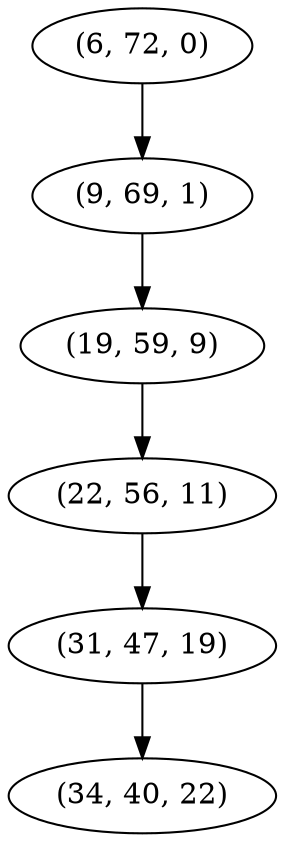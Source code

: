 digraph tree {
    "(6, 72, 0)";
    "(9, 69, 1)";
    "(19, 59, 9)";
    "(22, 56, 11)";
    "(31, 47, 19)";
    "(34, 40, 22)";
    "(6, 72, 0)" -> "(9, 69, 1)";
    "(9, 69, 1)" -> "(19, 59, 9)";
    "(19, 59, 9)" -> "(22, 56, 11)";
    "(22, 56, 11)" -> "(31, 47, 19)";
    "(31, 47, 19)" -> "(34, 40, 22)";
}
